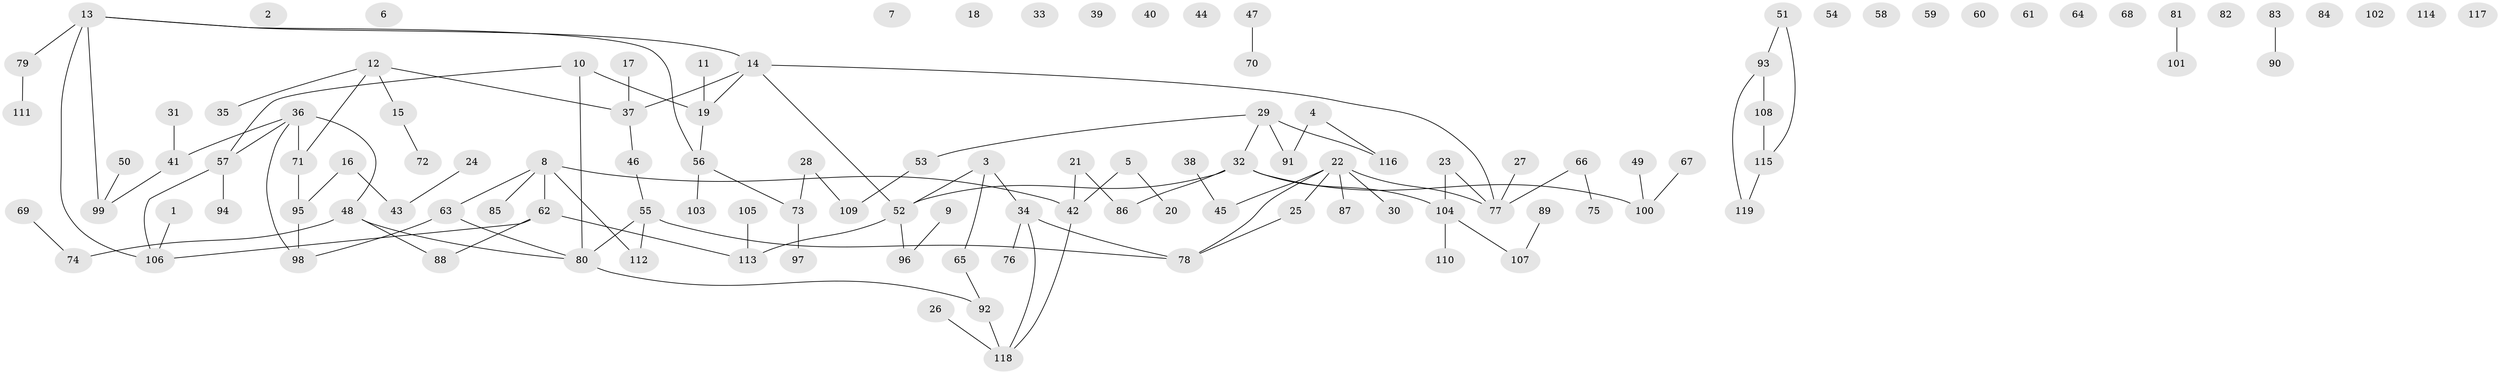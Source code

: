 // Generated by graph-tools (version 1.1) at 2025/00/03/09/25 03:00:52]
// undirected, 119 vertices, 118 edges
graph export_dot {
graph [start="1"]
  node [color=gray90,style=filled];
  1;
  2;
  3;
  4;
  5;
  6;
  7;
  8;
  9;
  10;
  11;
  12;
  13;
  14;
  15;
  16;
  17;
  18;
  19;
  20;
  21;
  22;
  23;
  24;
  25;
  26;
  27;
  28;
  29;
  30;
  31;
  32;
  33;
  34;
  35;
  36;
  37;
  38;
  39;
  40;
  41;
  42;
  43;
  44;
  45;
  46;
  47;
  48;
  49;
  50;
  51;
  52;
  53;
  54;
  55;
  56;
  57;
  58;
  59;
  60;
  61;
  62;
  63;
  64;
  65;
  66;
  67;
  68;
  69;
  70;
  71;
  72;
  73;
  74;
  75;
  76;
  77;
  78;
  79;
  80;
  81;
  82;
  83;
  84;
  85;
  86;
  87;
  88;
  89;
  90;
  91;
  92;
  93;
  94;
  95;
  96;
  97;
  98;
  99;
  100;
  101;
  102;
  103;
  104;
  105;
  106;
  107;
  108;
  109;
  110;
  111;
  112;
  113;
  114;
  115;
  116;
  117;
  118;
  119;
  1 -- 106;
  3 -- 34;
  3 -- 52;
  3 -- 65;
  4 -- 91;
  4 -- 116;
  5 -- 20;
  5 -- 42;
  8 -- 42;
  8 -- 62;
  8 -- 63;
  8 -- 85;
  8 -- 112;
  9 -- 96;
  10 -- 19;
  10 -- 57;
  10 -- 80;
  11 -- 19;
  12 -- 15;
  12 -- 35;
  12 -- 37;
  12 -- 71;
  13 -- 14;
  13 -- 56;
  13 -- 79;
  13 -- 99;
  13 -- 106;
  14 -- 19;
  14 -- 37;
  14 -- 52;
  14 -- 77;
  15 -- 72;
  16 -- 43;
  16 -- 95;
  17 -- 37;
  19 -- 56;
  21 -- 42;
  21 -- 86;
  22 -- 25;
  22 -- 30;
  22 -- 45;
  22 -- 77;
  22 -- 78;
  22 -- 87;
  23 -- 77;
  23 -- 104;
  24 -- 43;
  25 -- 78;
  26 -- 118;
  27 -- 77;
  28 -- 73;
  28 -- 109;
  29 -- 32;
  29 -- 53;
  29 -- 91;
  29 -- 116;
  31 -- 41;
  32 -- 52;
  32 -- 86;
  32 -- 100;
  32 -- 104;
  34 -- 76;
  34 -- 78;
  34 -- 118;
  36 -- 41;
  36 -- 48;
  36 -- 57;
  36 -- 71;
  36 -- 98;
  37 -- 46;
  38 -- 45;
  41 -- 99;
  42 -- 118;
  46 -- 55;
  47 -- 70;
  48 -- 74;
  48 -- 80;
  48 -- 88;
  49 -- 100;
  50 -- 99;
  51 -- 93;
  51 -- 115;
  52 -- 96;
  52 -- 113;
  53 -- 109;
  55 -- 78;
  55 -- 80;
  55 -- 112;
  56 -- 73;
  56 -- 103;
  57 -- 94;
  57 -- 106;
  62 -- 88;
  62 -- 106;
  62 -- 113;
  63 -- 80;
  63 -- 98;
  65 -- 92;
  66 -- 75;
  66 -- 77;
  67 -- 100;
  69 -- 74;
  71 -- 95;
  73 -- 97;
  79 -- 111;
  80 -- 92;
  81 -- 101;
  83 -- 90;
  89 -- 107;
  92 -- 118;
  93 -- 108;
  93 -- 119;
  95 -- 98;
  104 -- 107;
  104 -- 110;
  105 -- 113;
  108 -- 115;
  115 -- 119;
}

